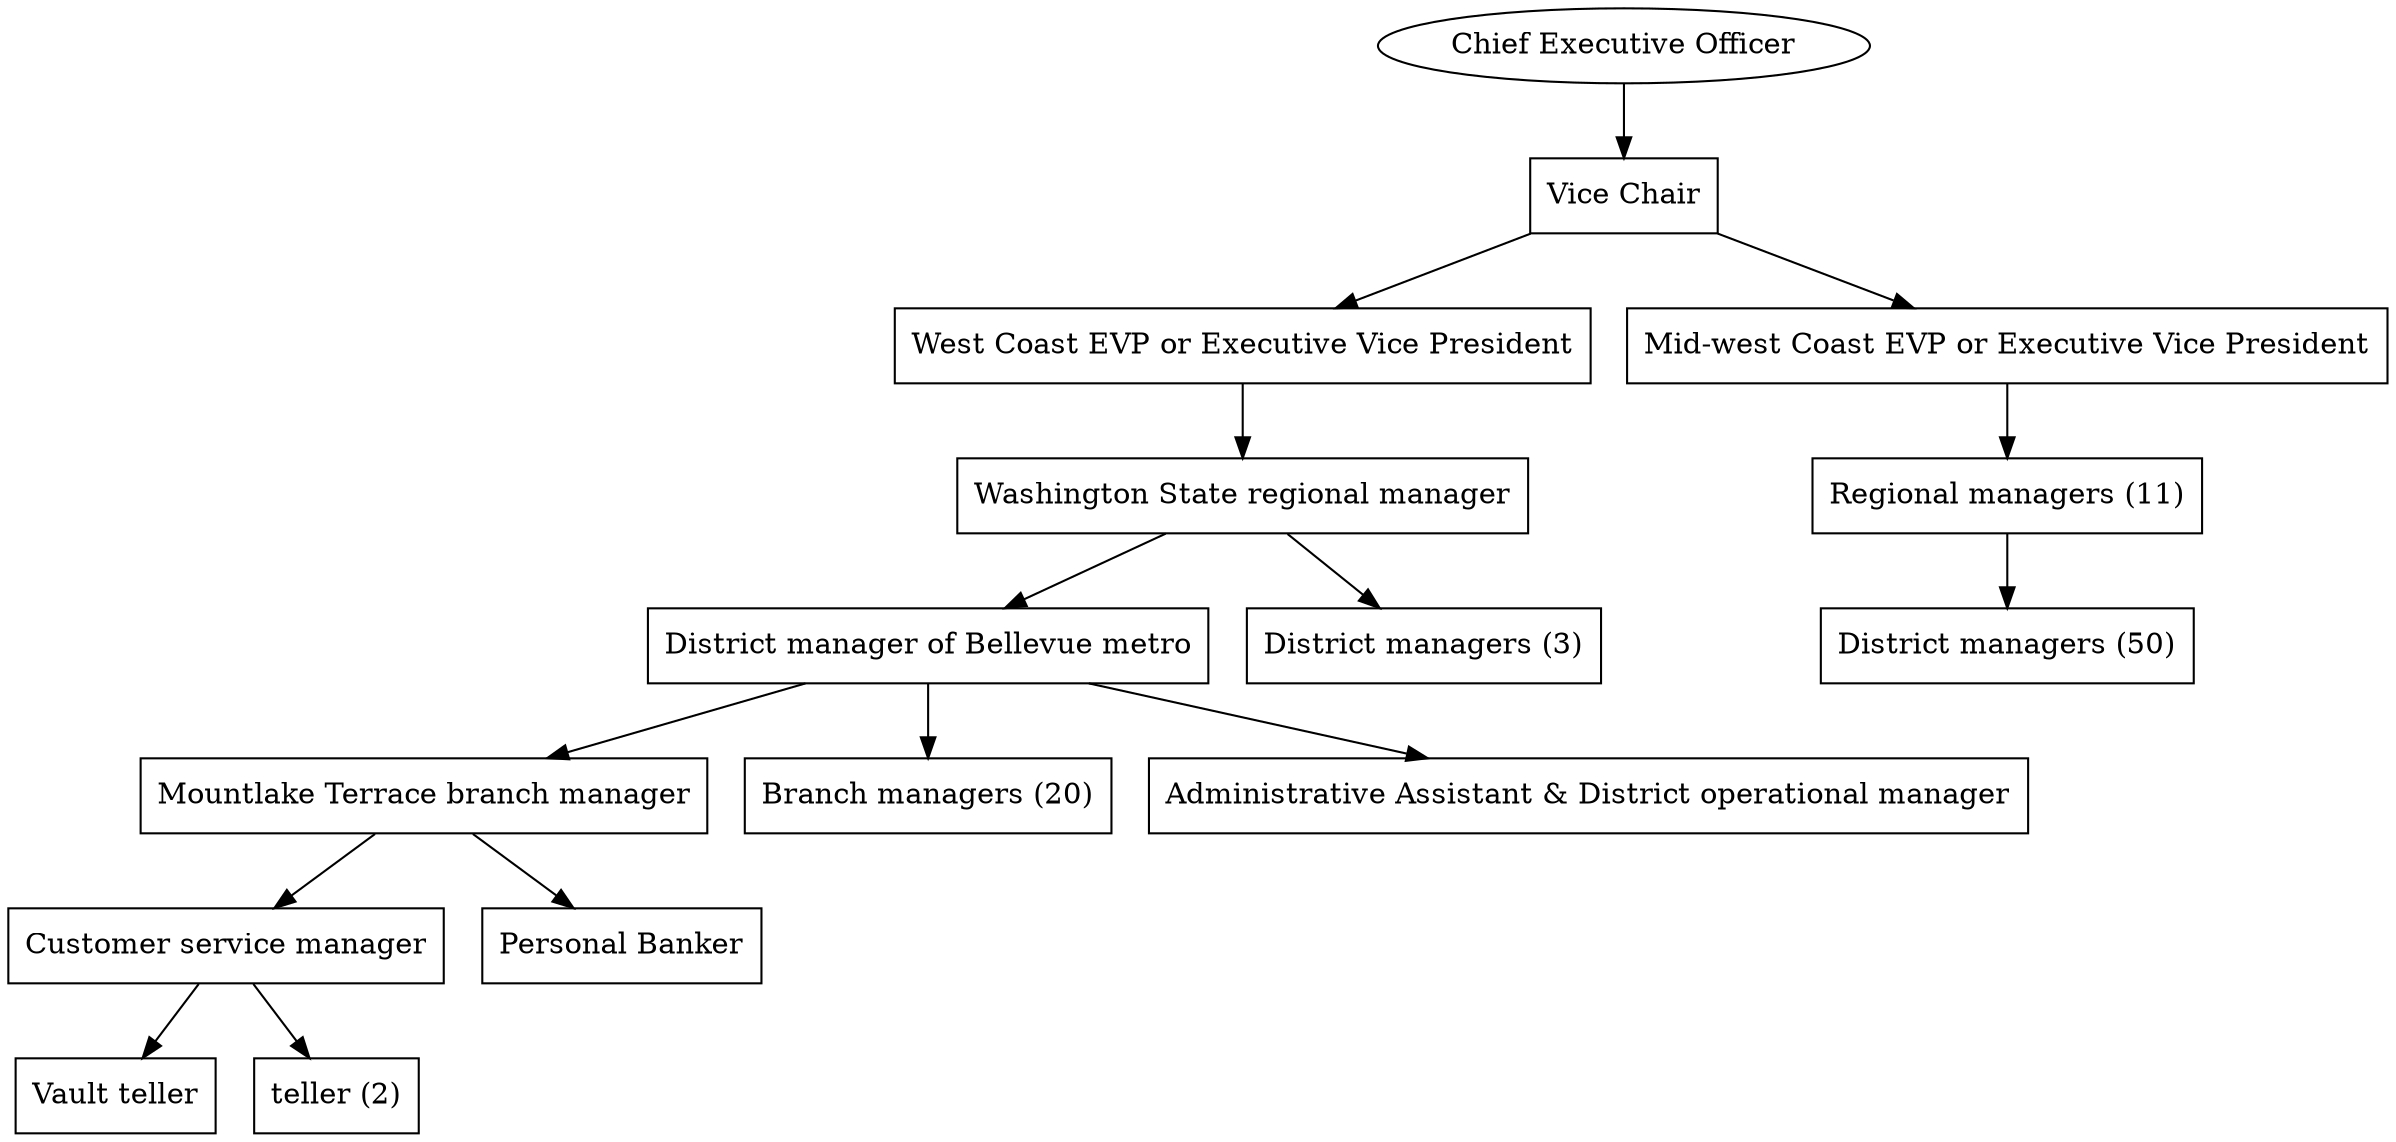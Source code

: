 digraph G {
"Chief Executive Officer"[Shape="Box"]
"Vice Chair"[shape="Box"]
"West Coast EVP or Executive Vice President"[shape="Box"]
"Mid-west Coast EVP or Executive Vice President"[shape="Box"]
"Regional managers (11)"[shape="Box"]
"Washington State regional manager"[shape="Box"]
"District managers (50)"[shape="Box"]
"District manager of Bellevue metro"[shape="Box"]
"District managers (3)"[shape="Box"]
"Mountlake Terrace branch manager"[shape="Box"]
"Branch managers (20)"[shape="Box"]
"Administrative Assistant & District operational manager"[shape="Box"]
"Customer service manager"[shape="Box"]
"Personal Banker"[shape="Box"]
"Vault teller"[shape="Box"]
"teller (2)"[shape="Box"]


"Chief Executive Officer"->"Vice Chair"
"Vice Chair"->"West Coast EVP or Executive Vice President"
"Vice Chair"->"Mid-west Coast EVP or Executive Vice President"
"Mid-west Coast EVP or Executive Vice President"->"Regional managers (11)"
"West Coast EVP or Executive Vice President"->"Washington State regional manager"
"Regional managers (11)"-> "District managers (50)"
"Washington State regional manager"->"District manager of Bellevue metro"
"Washington State regional manager"->"District managers (3)"
"District manager of Bellevue metro"->"Mountlake Terrace branch manager"
"District manager of Bellevue metro"-> "Branch managers (20)"
"District manager of Bellevue metro"->"Administrative Assistant & District operational manager"
"Mountlake Terrace branch manager"->"Customer service manager"
"Mountlake Terrace branch manager"->"Personal Banker"
"Customer service manager"->"Vault teller"
"Customer service manager"->"teller (2)"
}